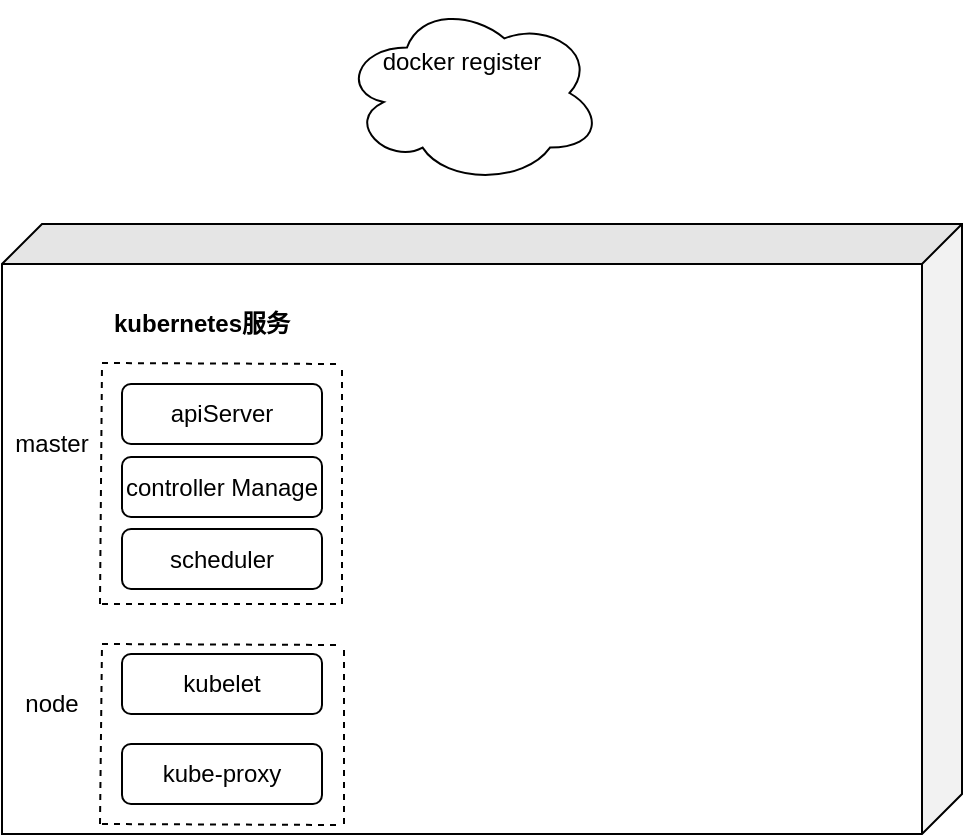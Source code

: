 <mxfile version="11.0.8" type="github"><diagram id="yyDsuHCktfvyJbo71tKm" name="第 1 页"><mxGraphModel dx="1426" dy="916" grid="1" gridSize="10" guides="1" tooltips="1" connect="1" arrows="1" fold="1" page="1" pageScale="1" pageWidth="827" pageHeight="1169" math="0" shadow="0"><root><mxCell id="0"/><mxCell id="1" parent="0"/><mxCell id="JAwH-2QJAAh734pKwr4n-1" value="" style="shape=cube;whiteSpace=wrap;html=1;boundedLbl=1;backgroundOutline=1;darkOpacity=0.05;darkOpacity2=0.1;direction=south;" vertex="1" parent="1"><mxGeometry x="100" y="230" width="480" height="305" as="geometry"/></mxCell><mxCell id="JAwH-2QJAAh734pKwr4n-2" value="&lt;b&gt;kubernetes服务&lt;/b&gt;" style="text;html=1;strokeColor=none;fillColor=none;align=center;verticalAlign=middle;whiteSpace=wrap;rounded=0;" vertex="1" parent="1"><mxGeometry x="150" y="270" width="100" height="20" as="geometry"/></mxCell><mxCell id="JAwH-2QJAAh734pKwr4n-4" value="master" style="text;html=1;strokeColor=none;fillColor=none;align=center;verticalAlign=middle;whiteSpace=wrap;rounded=0;" vertex="1" parent="1"><mxGeometry x="100" y="320" width="50" height="40" as="geometry"/></mxCell><mxCell id="JAwH-2QJAAh734pKwr4n-5" value="apiServer" style="rounded=1;whiteSpace=wrap;html=1;" vertex="1" parent="1"><mxGeometry x="160" y="310" width="100" height="30" as="geometry"/></mxCell><mxCell id="JAwH-2QJAAh734pKwr4n-6" value="controller Manage" style="rounded=1;whiteSpace=wrap;html=1;" vertex="1" parent="1"><mxGeometry x="160" y="346.5" width="100" height="30" as="geometry"/></mxCell><mxCell id="JAwH-2QJAAh734pKwr4n-7" value="scheduler" style="rounded=1;whiteSpace=wrap;html=1;" vertex="1" parent="1"><mxGeometry x="160" y="382.5" width="100" height="30" as="geometry"/></mxCell><mxCell id="JAwH-2QJAAh734pKwr4n-9" value="" style="endArrow=none;dashed=1;html=1;" edge="1" parent="1"><mxGeometry width="50" height="50" relative="1" as="geometry"><mxPoint x="149" y="420" as="sourcePoint"/><mxPoint x="150" y="300" as="targetPoint"/></mxGeometry></mxCell><mxCell id="JAwH-2QJAAh734pKwr4n-10" value="" style="endArrow=none;dashed=1;html=1;" edge="1" parent="1"><mxGeometry width="50" height="50" relative="1" as="geometry"><mxPoint x="150" y="420" as="sourcePoint"/><mxPoint x="270" y="420" as="targetPoint"/></mxGeometry></mxCell><mxCell id="JAwH-2QJAAh734pKwr4n-11" value="" style="endArrow=none;dashed=1;html=1;" edge="1" parent="1"><mxGeometry width="50" height="50" relative="1" as="geometry"><mxPoint x="150" y="299.5" as="sourcePoint"/><mxPoint x="270" y="300" as="targetPoint"/></mxGeometry></mxCell><mxCell id="JAwH-2QJAAh734pKwr4n-12" value="" style="endArrow=none;dashed=1;html=1;entryX=0.19;entryY=1.1;entryDx=0;entryDy=0;entryPerimeter=0;" edge="1" parent="1"><mxGeometry width="50" height="50" relative="1" as="geometry"><mxPoint x="270" y="420" as="sourcePoint"/><mxPoint x="270" y="300" as="targetPoint"/></mxGeometry></mxCell><mxCell id="JAwH-2QJAAh734pKwr4n-13" value="node" style="text;html=1;strokeColor=none;fillColor=none;align=center;verticalAlign=middle;whiteSpace=wrap;rounded=0;" vertex="1" parent="1"><mxGeometry x="105" y="460" width="40" height="20" as="geometry"/></mxCell><mxCell id="JAwH-2QJAAh734pKwr4n-15" value="kubelet" style="rounded=1;whiteSpace=wrap;html=1;" vertex="1" parent="1"><mxGeometry x="160" y="445" width="100" height="30" as="geometry"/></mxCell><mxCell id="JAwH-2QJAAh734pKwr4n-16" value="kube-proxy" style="rounded=1;whiteSpace=wrap;html=1;" vertex="1" parent="1"><mxGeometry x="160" y="490" width="100" height="30" as="geometry"/></mxCell><mxCell id="JAwH-2QJAAh734pKwr4n-17" value="" style="endArrow=none;dashed=1;html=1;" edge="1" parent="1"><mxGeometry width="50" height="50" relative="1" as="geometry"><mxPoint x="150" y="440" as="sourcePoint"/><mxPoint x="270" y="440.5" as="targetPoint"/></mxGeometry></mxCell><mxCell id="JAwH-2QJAAh734pKwr4n-18" value="" style="endArrow=none;dashed=1;html=1;" edge="1" parent="1"><mxGeometry width="50" height="50" relative="1" as="geometry"><mxPoint x="150" y="530" as="sourcePoint"/><mxPoint x="270" y="530.5" as="targetPoint"/></mxGeometry></mxCell><mxCell id="JAwH-2QJAAh734pKwr4n-19" value="" style="endArrow=none;dashed=1;html=1;" edge="1" parent="1"><mxGeometry width="50" height="50" relative="1" as="geometry"><mxPoint x="149" y="530" as="sourcePoint"/><mxPoint x="150" y="440" as="targetPoint"/></mxGeometry></mxCell><mxCell id="JAwH-2QJAAh734pKwr4n-20" value="" style="endArrow=none;dashed=1;html=1;" edge="1" parent="1"><mxGeometry width="50" height="50" relative="1" as="geometry"><mxPoint x="271" y="530" as="sourcePoint"/><mxPoint x="271" y="440" as="targetPoint"/></mxGeometry></mxCell><mxCell id="JAwH-2QJAAh734pKwr4n-22" value="" style="ellipse;shape=cloud;whiteSpace=wrap;html=1;" vertex="1" parent="1"><mxGeometry x="270" y="119" width="130" height="91" as="geometry"/></mxCell><mxCell id="JAwH-2QJAAh734pKwr4n-21" value="" style="shape=image;html=1;verticalAlign=top;verticalLabelPosition=bottom;labelBackgroundColor=#ffffff;imageAspect=0;aspect=fixed;image=https://cdn4.iconfinder.com/data/icons/logos-and-brands/512/97_Docker_logo_logos-128.png" vertex="1" parent="1"><mxGeometry x="319" y="150" width="58" height="58" as="geometry"/></mxCell><mxCell id="JAwH-2QJAAh734pKwr4n-23" value="docker register" style="text;html=1;strokeColor=none;fillColor=none;align=center;verticalAlign=middle;whiteSpace=wrap;rounded=0;" vertex="1" parent="1"><mxGeometry x="265" y="139" width="130" height="20" as="geometry"/></mxCell></root></mxGraphModel></diagram></mxfile>